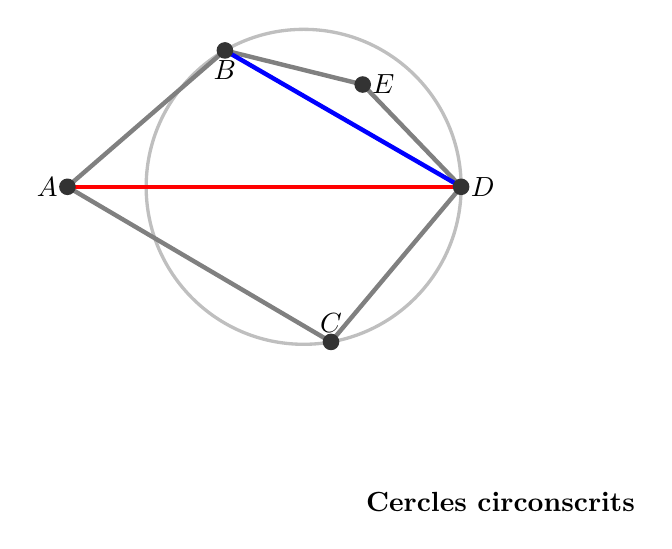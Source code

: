﻿\begin{tikzpicture}[scale=1]

\coordinate (A) at (-3,0);
\coordinate (B) at (120:2);
\coordinate (C) at (-80:2);
\coordinate (D) at (0:2);
\coordinate (E) at (60:1.5);

\draw[gray!50, very thick] (0,0) circle (2);

% Second cercle à la main
% \coordinate (O2) at (2.48,-0.19);
% \def\r{2.64}
% \draw[gray!50, very thick] (O2) circle (\r);


\draw[gray, ultra thick] (A) -- (B) -- (E) -- (D)  -- (C) -- cycle;
\draw[red, ultra thick] (A) -- (D);
\draw[blue, ultra thick] (B) -- (D);
%\draw[blue, ultra thick] (B) -- (C);


\node at (A) [left] {$A$};
\node at (B) [below] {$B$};
\node at (C) [above] {$C$};
\node at (D) [right] {$D$};
\node at (E) [right] {$E$};

\foreach \P in {A,B,C,D,E} {
  \fill[black!80] (\P) circle (3pt);
}

\node at (2.5,-4) {\bf Cercles circonscrits};

\end{tikzpicture}